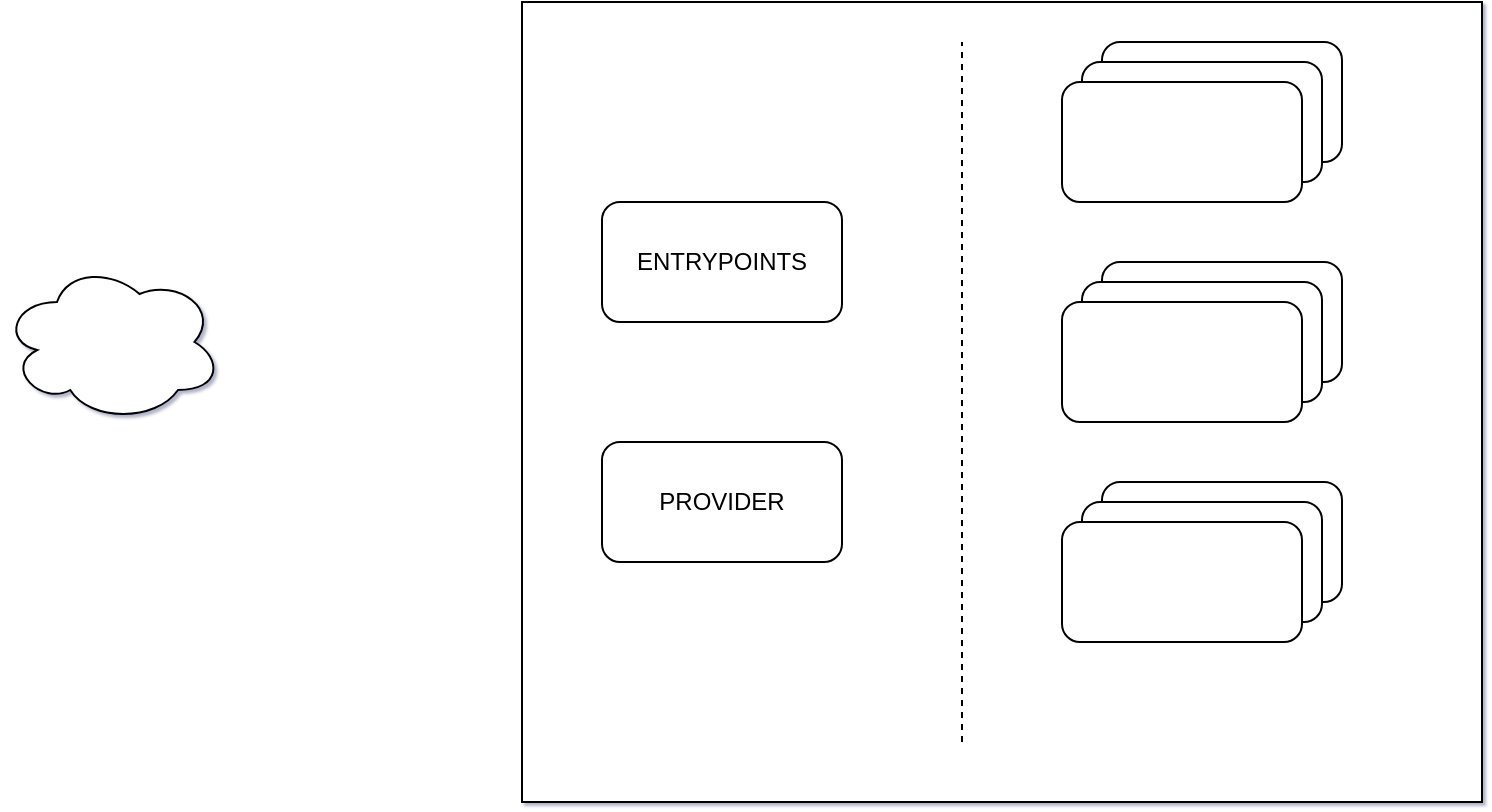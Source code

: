 <mxfile version="13.2.6" type="github">
  <diagram id="VSeTSDTbGr7kno4e8ZSS" name="第 1 页">
    <mxGraphModel dx="1321" dy="623" grid="1" gridSize="10" guides="1" tooltips="1" connect="1" arrows="1" fold="1" page="1" pageScale="1" pageWidth="1169" pageHeight="827" math="0" shadow="1">
      <root>
        <mxCell id="0" />
        <mxCell id="1" parent="0" />
        <mxCell id="rJDTD4lO5hqLuJcOWx15-1" value="" style="rounded=0;whiteSpace=wrap;html=1;" parent="1" vertex="1">
          <mxGeometry x="360" y="80" width="480" height="400" as="geometry" />
        </mxCell>
        <mxCell id="0BeCym-39-swH0D2_rm6-1" value="ENTRYPOINTS" style="rounded=1;whiteSpace=wrap;html=1;" vertex="1" parent="1">
          <mxGeometry x="400" y="180" width="120" height="60" as="geometry" />
        </mxCell>
        <mxCell id="0BeCym-39-swH0D2_rm6-2" value="PROVIDER" style="rounded=1;whiteSpace=wrap;html=1;" vertex="1" parent="1">
          <mxGeometry x="400" y="300" width="120" height="60" as="geometry" />
        </mxCell>
        <mxCell id="0BeCym-39-swH0D2_rm6-3" value="" style="rounded=1;whiteSpace=wrap;html=1;" vertex="1" parent="1">
          <mxGeometry x="650" y="100" width="120" height="60" as="geometry" />
        </mxCell>
        <mxCell id="0BeCym-39-swH0D2_rm6-4" value="" style="rounded=1;whiteSpace=wrap;html=1;" vertex="1" parent="1">
          <mxGeometry x="640" y="110" width="120" height="60" as="geometry" />
        </mxCell>
        <mxCell id="0BeCym-39-swH0D2_rm6-5" value="" style="rounded=1;whiteSpace=wrap;html=1;" vertex="1" parent="1">
          <mxGeometry x="630" y="120" width="120" height="60" as="geometry" />
        </mxCell>
        <mxCell id="0BeCym-39-swH0D2_rm6-6" value="" style="rounded=1;whiteSpace=wrap;html=1;" vertex="1" parent="1">
          <mxGeometry x="650" y="210" width="120" height="60" as="geometry" />
        </mxCell>
        <mxCell id="0BeCym-39-swH0D2_rm6-7" value="" style="rounded=1;whiteSpace=wrap;html=1;" vertex="1" parent="1">
          <mxGeometry x="640" y="220" width="120" height="60" as="geometry" />
        </mxCell>
        <mxCell id="0BeCym-39-swH0D2_rm6-8" value="" style="rounded=1;whiteSpace=wrap;html=1;" vertex="1" parent="1">
          <mxGeometry x="630" y="230" width="120" height="60" as="geometry" />
        </mxCell>
        <mxCell id="0BeCym-39-swH0D2_rm6-9" value="" style="rounded=1;whiteSpace=wrap;html=1;" vertex="1" parent="1">
          <mxGeometry x="650" y="320" width="120" height="60" as="geometry" />
        </mxCell>
        <mxCell id="0BeCym-39-swH0D2_rm6-10" value="" style="rounded=1;whiteSpace=wrap;html=1;" vertex="1" parent="1">
          <mxGeometry x="640" y="330" width="120" height="60" as="geometry" />
        </mxCell>
        <mxCell id="0BeCym-39-swH0D2_rm6-11" value="" style="rounded=1;whiteSpace=wrap;html=1;" vertex="1" parent="1">
          <mxGeometry x="630" y="340" width="120" height="60" as="geometry" />
        </mxCell>
        <mxCell id="0BeCym-39-swH0D2_rm6-12" value="" style="endArrow=none;dashed=1;html=1;" edge="1" parent="1">
          <mxGeometry width="50" height="50" relative="1" as="geometry">
            <mxPoint x="580" y="450" as="sourcePoint" />
            <mxPoint x="580" y="100" as="targetPoint" />
          </mxGeometry>
        </mxCell>
        <mxCell id="0BeCym-39-swH0D2_rm6-13" value="" style="ellipse;shape=cloud;whiteSpace=wrap;html=1;" vertex="1" parent="1">
          <mxGeometry x="100" y="210" width="110" height="80" as="geometry" />
        </mxCell>
      </root>
    </mxGraphModel>
  </diagram>
</mxfile>
